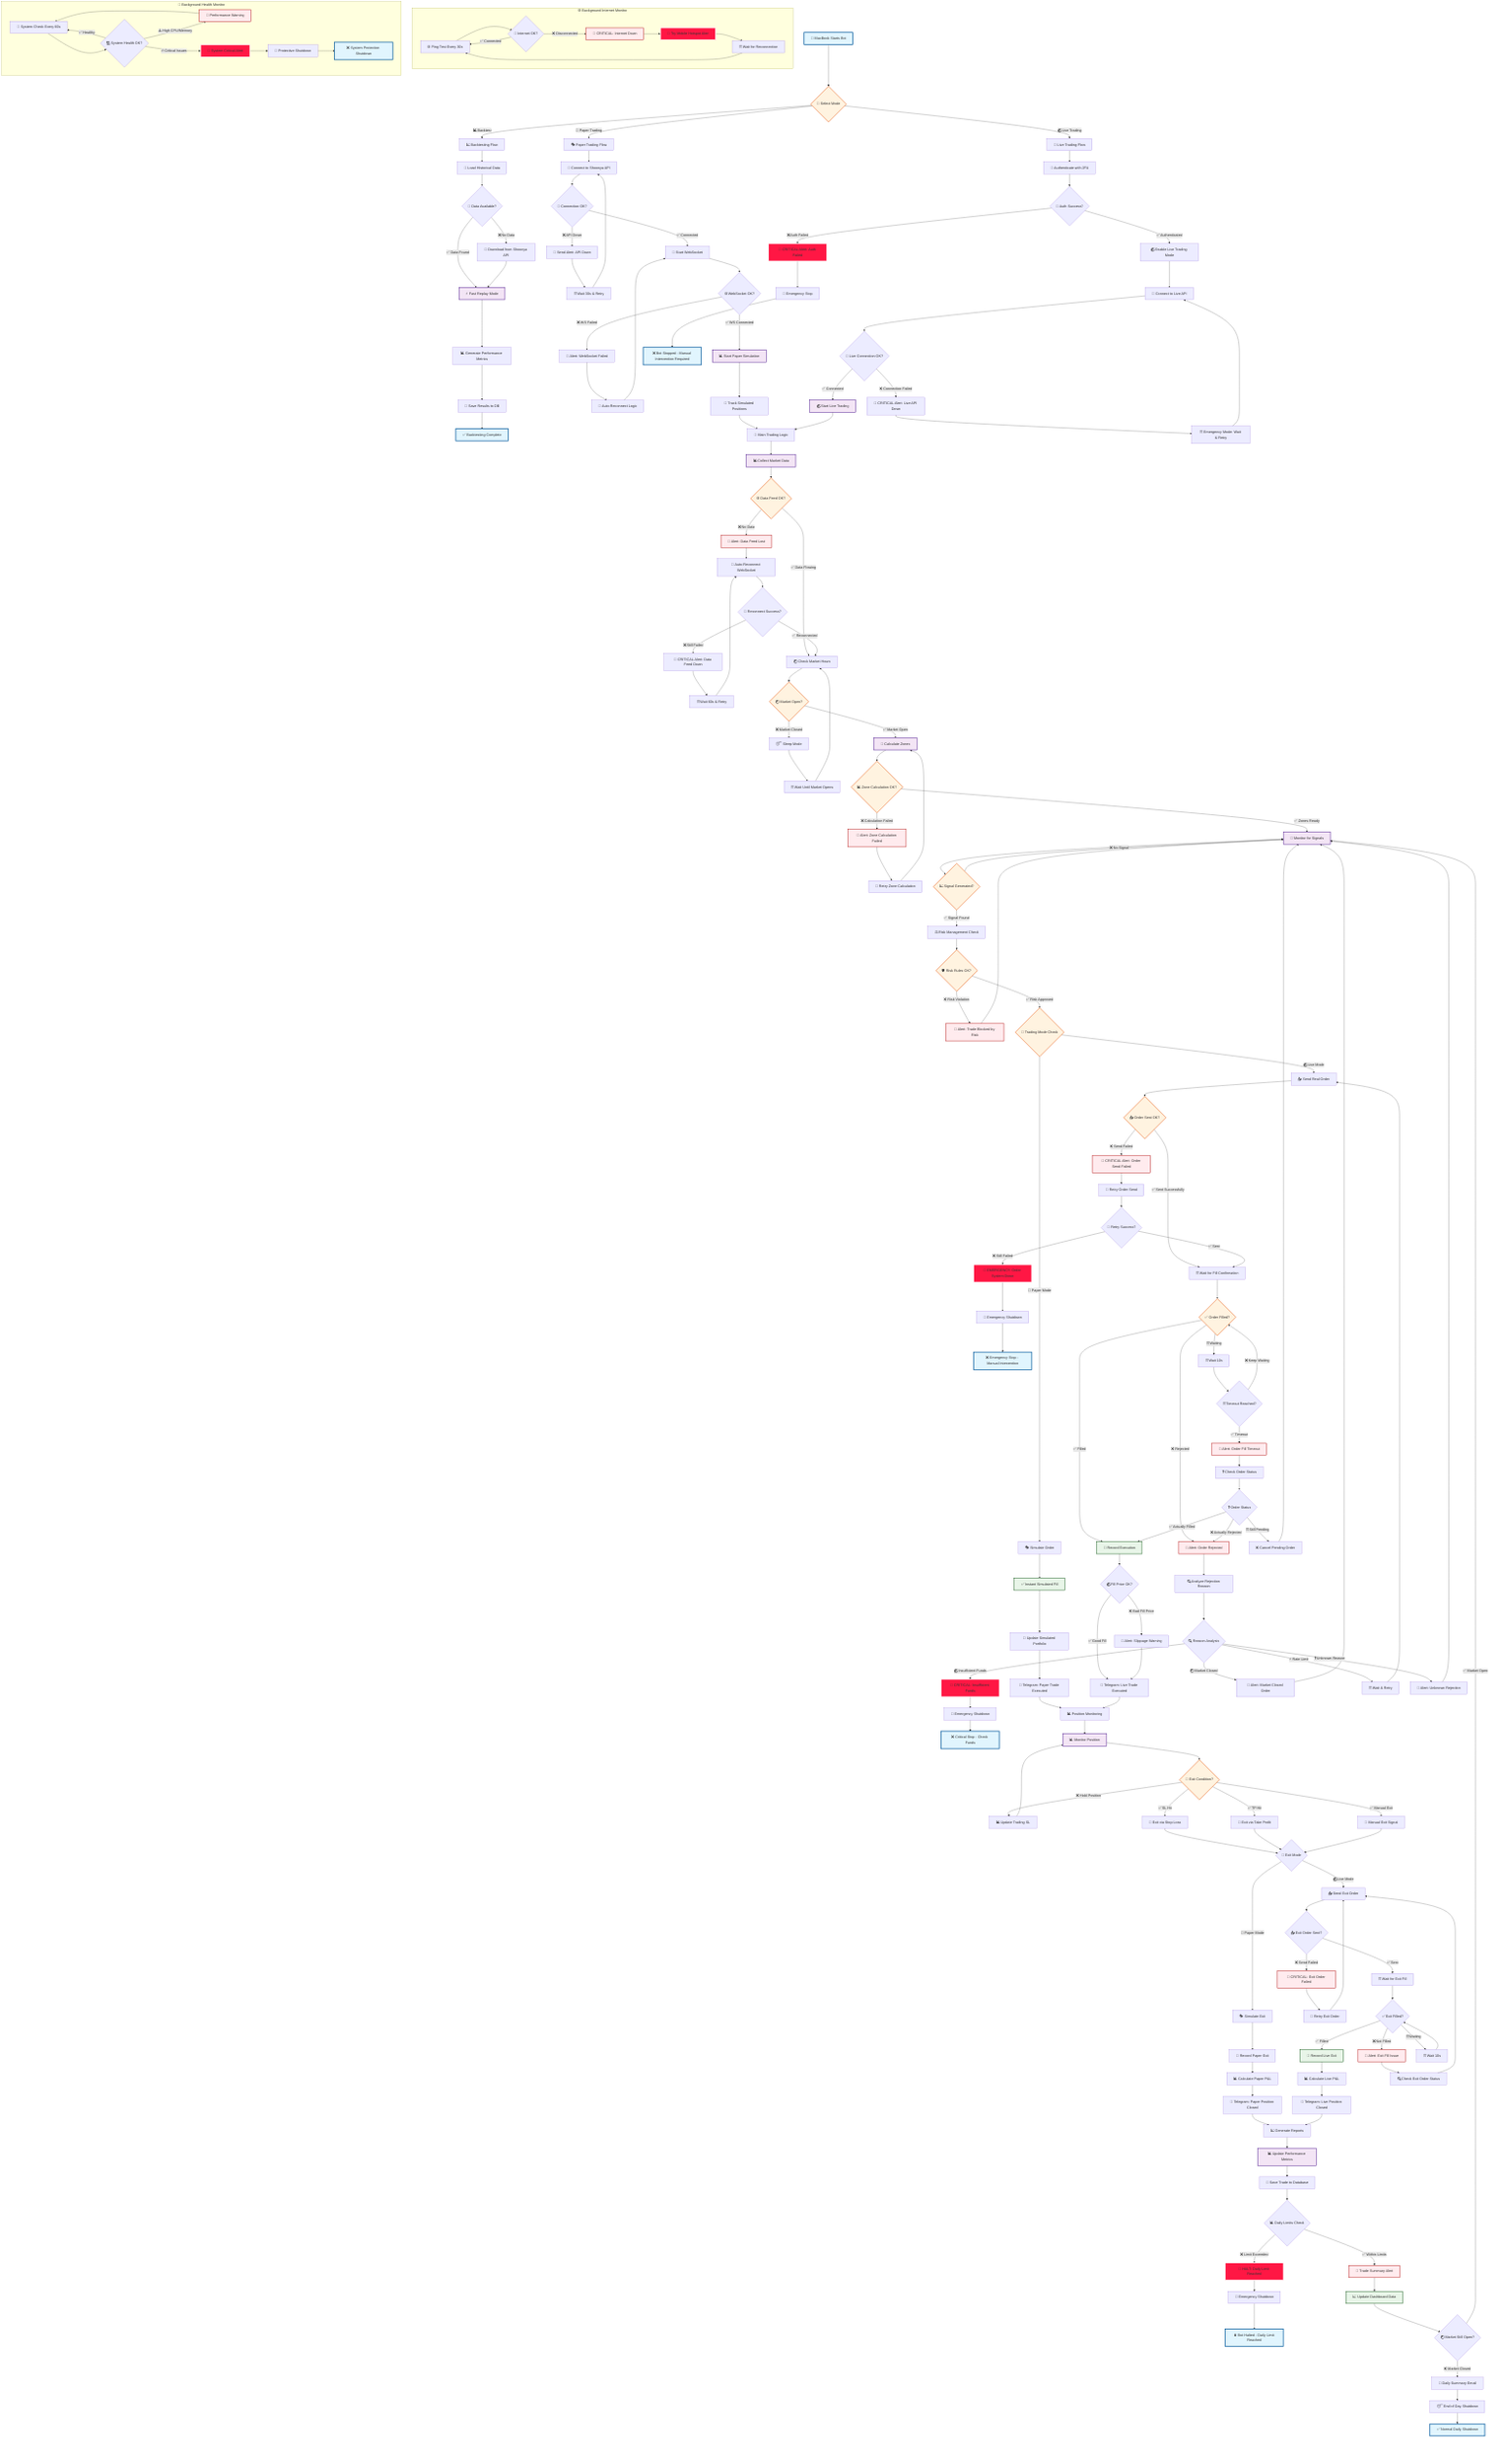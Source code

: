 graph TD
    A[🍎 MacBook Starts Bot] --> B{🔧 Select Mode}
    
    B -->|📊 Backtest| BT[📈 Backtesting Flow]
    B -->|📝 Paper Trading| PT[🎭 Paper Trading Flow]  
    B -->|💰 Live Trading| LT[🚀 Live Trading Flow]
    
    %% BACKTESTING FLOW
    BT --> BT1[📁 Load Historical Data]
    BT1 --> BT2{💾 Data Available?}
    BT2 -->|❌ No Data| BT3[🔄 Download from Shoonya API]
    BT2 -->|✅ Data Found| BT4[⚡ Fast Replay Mode]
    BT3 --> BT4
    BT4 --> BT5[📊 Generate Performance Metrics]
    BT5 --> BT6[💾 Save Results to DB]
    BT6 --> END1[✅ Backtesting Complete]
    
    %% PAPER TRADING FLOW
    PT --> PT1[📡 Connect to Shoonya API]
    PT1 --> PT2{🔗 Connection OK?}
    PT2 -->|❌ API Down| PT3[📧 Send Alert: API Down]
    PT2 -->|✅ Connected| PT4[🔌 Start WebSocket]
    PT3 --> PT31[⏰ Wait 30s & Retry]
    PT31 --> PT1
    
    PT4 --> PT5{🌐 WebSocket OK?}
    PT5 -->|❌ WS Failed| PT6[📧 Alert: WebSocket Failed]
    PT5 -->|✅ WS Connected| PT7[📊 Start Paper Simulation]
    PT6 --> PT61[🔄 Auto-Reconnect Logic]
    PT61 --> PT4
    
    PT7 --> PT8[💾 Track Simulated Positions]
    PT8 --> MAIN[🎯 Main Trading Logic]
    
    %% LIVE TRADING FLOW  
    LT --> LT1[🔐 Authenticate with 2FA]
    LT1 --> LT2{🔑 Auth Success?}
    LT2 -->|❌ Auth Failed| LT3[🚨 CRITICAL Alert: Auth Failed]
    LT2 -->|✅ Authenticated| LT4[💰 Enable Live Trading Mode]
    LT3 --> LT31[🛑 Emergency Stop]
    LT31 --> END2[❌ Bot Stopped - Manual Intervention Required]
    
    LT4 --> LT5[📡 Connect to Live API]
    LT5 --> LT6{🔗 Live Connection OK?}
    LT6 -->|❌ Connection Failed| LT7[🚨 CRITICAL Alert: Live API Down]
    LT6 -->|✅ Connected| LT8[💰 Start Live Trading]
    LT7 --> LT71[⏰ Emergency Mode: Wait & Retry]
    LT71 --> LT5
    
    LT8 --> MAIN
    
    %% MAIN TRADING LOGIC (Common for Paper & Live)
    MAIN --> M1[📊 Collect Market Data]
    M1 --> M2{🌐 Data Feed OK?}
    
    M2 -->|❌ No Data| M3[📧 Alert: Data Feed Lost]
    M2 -->|✅ Data Flowing| M4[🕘 Check Market Hours]
    M3 --> M31[🔄 Auto-Reconnect WebSocket]
    M31 --> M32{🔄 Reconnect Success?}
    M32 -->|✅ Reconnected| M4
    M32 -->|❌ Still Failed| M33[🚨 CRITICAL Alert: Data Feed Down]
    M33 --> M34[⏰ Wait 60s & Retry]
    M34 --> M31
    
    M4 --> M5{🕘 Market Open?}
    M5 -->|❌ Market Closed| M6[😴 Sleep Mode]
    M5 -->|✅ Market Open| M7[📏 Calculate Zones]
    M6 --> M61[⏰ Wait Until Market Opens]
    M61 --> M4
    
    M7 --> M8{📊 Zone Calculation OK?}
    M8 -->|❌ Calculation Failed| M9[📧 Alert: Zone Calculation Failed]
    M8 -->|✅ Zones Ready| M10[🎯 Monitor for Signals]
    M9 --> M91[🔄 Retry Zone Calculation]
    M91 --> M7
    
    M10 --> M11{📈 Signal Generated?}
    M11 -->|❌ No Signal| M10
    M11 -->|✅ Signal Found| M12[⚖️ Risk Management Check]
    
    M12 --> M13{🛡️ Risk Rules OK?}
    M13 -->|❌ Risk Violation| M14[📧 Alert: Trade Blocked by Risk]
    M13 -->|✅ Risk Approved| M15{🔧 Trading Mode Check}
    M14 --> M10
    
    M15 -->|📝 Paper Mode| P1[🎭 Simulate Order]
    M15 -->|💰 Live Mode| L1[📤 Send Real Order]
    
    %% PAPER TRADING EXECUTION
    P1 --> P2[✅ Instant Simulated Fill]
    P2 --> P3[💾 Update Simulated Portfolio]
    P3 --> P4[📧 Telegram: Paper Trade Executed]
    P4 --> MON[📊 Position Monitoring]
    
    %% LIVE TRADING EXECUTION
    L1 --> L2{📤 Order Sent OK?}
    L2 -->|❌ Send Failed| L3[🚨 CRITICAL Alert: Order Send Failed]
    L2 -->|✅ Sent Successfully| L4[⏰ Wait for Fill Confirmation]
    L3 --> L31[🔄 Retry Order Send]
    L31 --> L32{🔄 Retry Success?}
    L32 -->|✅ Sent| L4
    L32 -->|❌ Still Failed| L33[🚨 EMERGENCY: Order System Down]
    L33 --> L34[🛑 Emergency Shutdown]
    L34 --> END3[❌ Emergency Stop - Manual Intervention]
    
    L4 --> L5{✅ Order Filled?}
    L5 -->|⏰ Waiting| L6[⏰ Wait 10s]
    L5 -->|✅ Filled| L7[💾 Record Execution]
    L5 -->|❌ Rejected| L8[📧 Alert: Order Rejected]
    L6 --> L61{⏰ Timeout Reached?}
    L61 -->|❌ Keep Waiting| L5
    L61 -->|✅ Timeout| L9[📧 Alert: Order Fill Timeout]
    
    L7 --> L71{💰 Fill Price OK?}
    L71 -->|❌ Bad Fill Price| L72[📧 Alert: Slippage Warning]
    L71 -->|✅ Good Fill| L73[📧 Telegram: Live Trade Executed]
    L72 --> L73
    L73 --> MON
    
    L8 --> L81[🔍 Analyze Rejection Reason]
    L81 --> L82{🔍 Reason Analysis}
    L82 -->|💰 Insufficient Funds| L83[🚨 CRITICAL: Insufficient Funds]
    L82 -->|🕘 Market Closed| L84[📧 Alert: Market Closed Order]
    L82 -->|⚡ Rate Limit| L85[⏰ Wait & Retry]
    L82 -->|❓ Unknown Reason| L86[📧 Alert: Unknown Rejection]
    L83 --> L87[🛑 Emergency Shutdown]
    L84 --> M10
    L85 --> L1
    L86 --> M10
    L87 --> END4[❌ Critical Stop - Check Funds]
    
    L9 --> L91[❓ Check Order Status]
    L91 --> L92{❓ Order Status}
    L92 -->|✅ Actually Filled| L7
    L92 -->|⏰ Still Pending| L93[❌ Cancel Pending Order]
    L92 -->|❌ Actually Rejected| L8
    L93 --> M10
    
    %% POSITION MONITORING (Common for Both Modes)
    MON --> MON1[📊 Monitor Position]
    MON1 --> MON2{🎯 Exit Condition?}
    
    MON2 -->|❌ Hold Position| MON3[📊 Update Trailing SL]
    MON2 -->|✅ SL Hit| MON4[🚪 Exit via Stop Loss]
    MON2 -->|✅ TP Hit| MON5[🚪 Exit via Take Profit]
    MON2 -->|✅ Manual Exit| MON6[🚪 Manual Exit Signal]
    
    MON3 --> MON1
    
    MON4 --> MON7{🔧 Exit Mode}
    MON5 --> MON7
    MON6 --> MON7
    
    MON7 -->|📝 Paper Mode| MON8[🎭 Simulate Exit]
    MON7 -->|💰 Live Mode| MON9[📤 Send Exit Order]
    
    MON8 --> MON10[💾 Record Paper Exit]
    MON10 --> MON11[📊 Calculate Paper P&L]
    MON11 --> MON12[📧 Telegram: Paper Position Closed]
    MON12 --> RPT[📈 Generate Reports]
    
    MON9 --> MON13{📤 Exit Order Sent?}
    MON13 -->|❌ Send Failed| MON14[🚨 CRITICAL: Exit Order Failed]
    MON13 -->|✅ Sent| MON15[⏰ Wait for Exit Fill]
    MON14 --> MON141[🔄 Retry Exit Order]
    MON141 --> MON9
    
    MON15 --> MON16{✅ Exit Filled?}
    MON16 -->|✅ Filled| MON17[💾 Record Live Exit]
    MON16 -->|❌ Not Filled| MON18[📧 Alert: Exit Fill Issue]
    MON16 -->|⏰ Waiting| MON19[⏰ Wait 10s]
    
    MON17 --> MON20[📊 Calculate Live P&L]
    MON18 --> MON181[🔍 Check Exit Order Status]
    MON19 --> MON16
    MON181 --> MON9
    
    MON20 --> MON21[📧 Telegram: Live Position Closed]
    MON21 --> RPT
    
    %% REPORTING & ALERTS
    RPT --> RPT1[📊 Update Performance Metrics]
    RPT1 --> RPT2[💾 Save Trade to Database]
    RPT2 --> RPT3{📊 Daily Limits Check}
    
    RPT3 -->|✅ Within Limits| RPT4[📧 Trade Summary Alert]
    RPT3 -->|❌ Limit Exceeded| RPT5[🚨 HALT: Daily Limit Reached]
    
    RPT4 --> RPT6[📈 Update Dashboard Data]
    RPT5 --> RPT51[🛑 Emergency Shutdown]
    RPT51 --> END5[⏸️ Bot Halted - Daily Limit Reached]
    
    RPT6 --> RPT7{🕘 Market Still Open?}
    RPT7 -->|✅ Market Open| M10
    RPT7 -->|❌ Market Closed| RPT8[📧 Daily Summary Email]
    RPT8 --> RPT9[😴 End of Day Shutdown]
    RPT9 --> END6[✅ Normal Daily Shutdown]
    
    %% INTERNET CONNECTIVITY MONITORING
    subgraph "🌐 Background Internet Monitor"
        NET1[🌐 Ping Test Every 30s]
        NET1 --> NET2{📶 Internet OK?}
        NET2 -->|✅ Connected| NET1
        NET2 -->|❌ Disconnected| NET3[🚨 CRITICAL: Internet Down]
        NET3 --> NET4[📱 Try Mobile Hotspot Alert]
        NET4 --> NET5[⏰ Wait for Reconnection]
        NET5 --> NET1
    end
    
    %% SYSTEM HEALTH MONITORING
    subgraph "🏥 Background Health Monitor"
        HEALTH1[🏥 System Check Every 60s]
        HEALTH1 --> HEALTH2{💻 System Health OK?}
        HEALTH2 -->|✅ Healthy| HEALTH1
        HEALTH2 -->|⚠️ High CPU/Memory| HEALTH3[📧 Performance Warning]
        HEALTH2 -->|🔥 Critical Issues| HEALTH4[🚨 System Critical Alert]
        HEALTH3 --> HEALTH1
        HEALTH4 --> HEALTH5[🛑 Protective Shutdown]
        HEALTH5 --> END7[❌ System Protection Shutdown]
    end
    
    %% Styling
    classDef startEnd fill:#e1f5fe,stroke:#01579b,stroke-width:3px
    classDef process fill:#f3e5f5,stroke:#4a148c,stroke-width:2px
    classDef decision fill:#fff3e0,stroke:#e65100,stroke-width:2px
    classDef alert fill:#ffebee,stroke:#b71c1c,stroke-width:2px
    classDef critical fill:#ff1744,stroke:#ffffff,stroke-width:3px
    classDef success fill:#e8f5e8,stroke:#1b5e20,stroke-width:2px
    
    class A,END1,END2,END3,END4,END5,END6,END7 startEnd
    class M1,M7,M10,MON1,RPT1,BT4,PT7,LT8 process
    class B,M2,M5,M8,M11,M13,M15,L2,L5,MON2 decision
    class M3,M9,M14,L3,L8,L9,MON14,MON18,RPT4,NET3,HEALTH3 alert
    class LT3,L33,L83,RPT5,NET4,HEALTH4 critical
    class P2,L7,MON17,RPT6 success